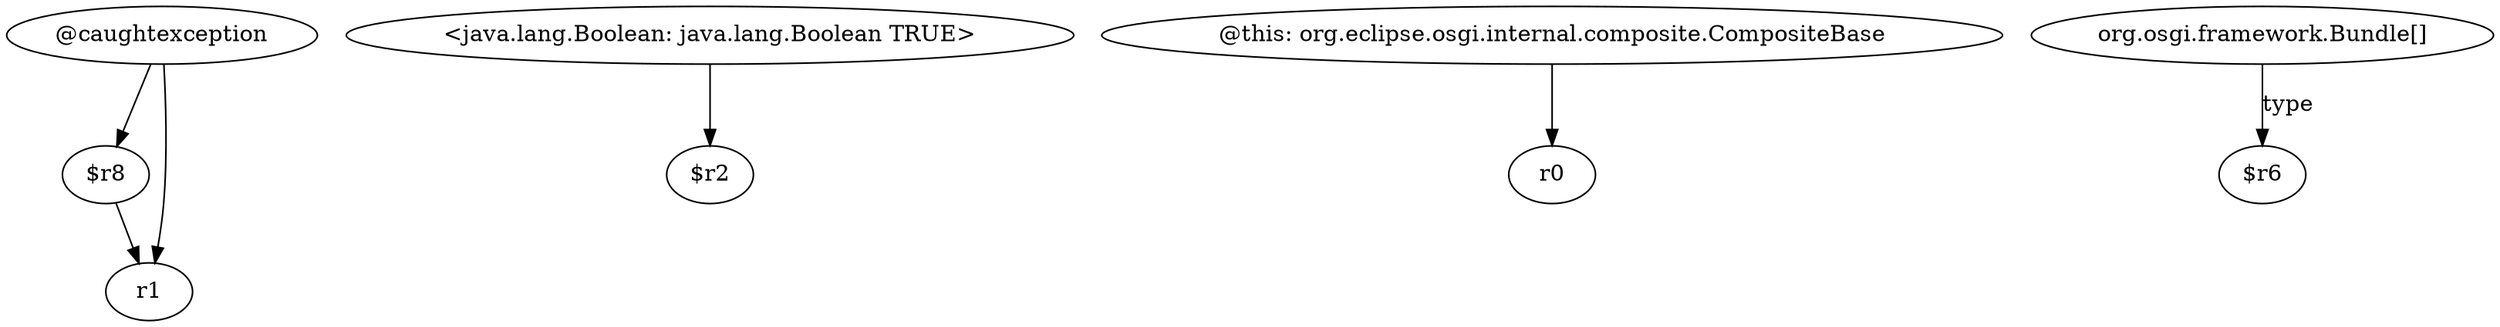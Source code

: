 digraph g {
0[label="$r8"]
1[label="r1"]
0->1[label=""]
2[label="@caughtexception"]
2->1[label=""]
3[label="<java.lang.Boolean: java.lang.Boolean TRUE>"]
4[label="$r2"]
3->4[label=""]
5[label="@this: org.eclipse.osgi.internal.composite.CompositeBase"]
6[label="r0"]
5->6[label=""]
7[label="org.osgi.framework.Bundle[]"]
8[label="$r6"]
7->8[label="type"]
2->0[label=""]
}